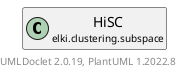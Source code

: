 @startuml
    remove .*\.(Instance|Par|Parameterizer|Factory)$
    set namespaceSeparator none
    hide empty fields
    hide empty methods

    class "<size:14>HiSC.Instance\n<size:10>elki.clustering.subspace" as elki.clustering.subspace.HiSC.Instance [[HiSC.Instance.html]] {
        #preferenceVectors: WritableDataStore<long[]>
        -clusterOrder: ArrayModifiableDBIDs
        -relation: Relation<? extends NumberVector>
        -correlationValue: WritableIntegerDataStore
        -commonPreferenceVectors: WritableDataStore<long[]>
        +Instance(Relation<? extends NumberVector>)
        +run(): CorrelationClusterOrder
        -determinePreferenceVector(DBIDRef, DBIDs): long[]
        #buildResult(): CorrelationClusterOrder
        #initialDBID(DBIDRef): void
        #expandDBID(DBIDRef): void
        +compare(DBIDRef, DBIDRef): int
        #getLogger(): Logging
    }

    abstract class "<size:14>GeneralizedOPTICS.Instance\n<size:10>elki.clustering.optics" as elki.clustering.optics.GeneralizedOPTICS.Instance<CorrelationClusterOrder> [[../optics/GeneralizedOPTICS.Instance.html]] {
        {abstract} #initialDBID(DBIDRef): void
        {abstract} #expandDBID(DBIDRef): void
        {abstract} #buildResult(): CorrelationClusterOrder
        {abstract} #getLogger(): Logging
    }
    class "<size:14>HiSC\n<size:10>elki.clustering.subspace" as elki.clustering.subspace.HiSC [[HiSC.html]]

    elki.clustering.optics.GeneralizedOPTICS.Instance <|-- elki.clustering.subspace.HiSC.Instance
    elki.clustering.subspace.HiSC +-- elki.clustering.subspace.HiSC.Instance

    center footer UMLDoclet 2.0.19, PlantUML 1.2022.8
@enduml
